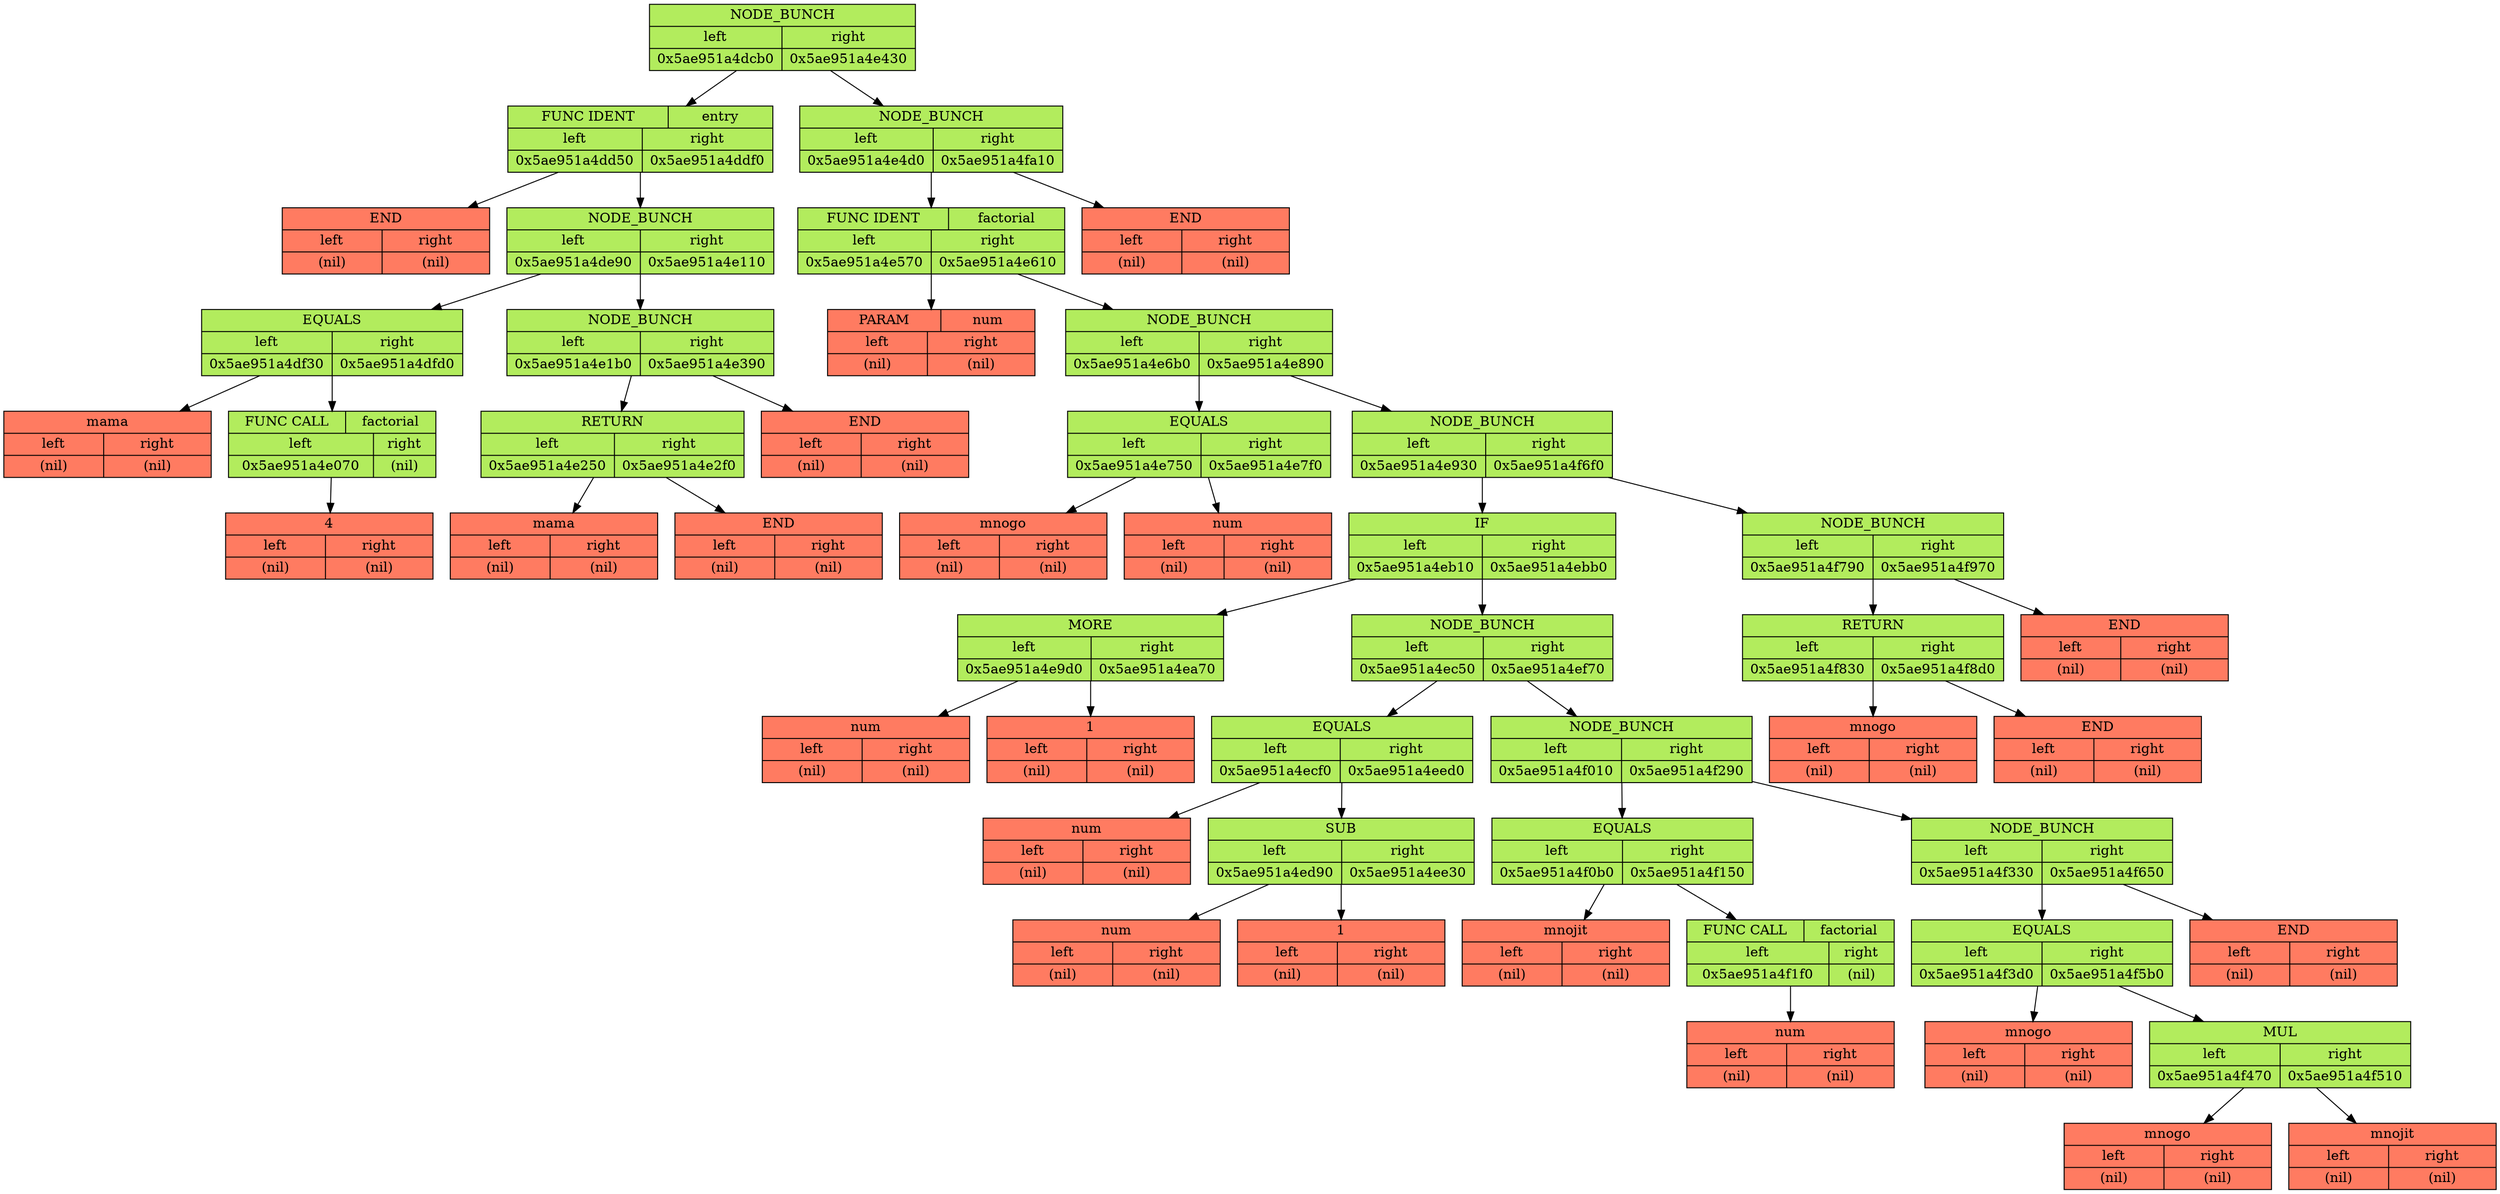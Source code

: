 digraph differentiator{
	rankdir=UD;
	bgcolor="#FFFFFF";	node[color="black", fontsize=14];
	fixedsize=true;
	Q0x5ae951a4dc10[style=filled, shape=record, fillcolor="#B2EC5D", width=3, label ="{NODE_BUNCH | {{left | 0x5ae951a4dcb0} | {right | 0x5ae951a4e430}}}" ]
	Q0x5ae951a4dcb0[style=filled, shape=record, fillcolor="#B2EC5D", width=3, label ="{{FUNC IDENT | entry} | {{left | 0x5ae951a4dd50} | {right | 0x5ae951a4ddf0}}}" ]
	Q0x5ae951a4dd50[style=filled, shape=record, fillcolor="#FF7B61", width=3, label ="{END | {{left | (nil)} | {right | (nil)}}}" ]

	Q0x5ae951a4ddf0[style=filled, shape=record, fillcolor="#B2EC5D", width=3, label ="{NODE_BUNCH | {{left | 0x5ae951a4de90} | {right | 0x5ae951a4e110}}}" ]
	Q0x5ae951a4de90[style=filled, shape=record, fillcolor="#B2EC5D", width=3, label ="{EQUALS | {{left | 0x5ae951a4df30} | {right | 0x5ae951a4dfd0}}}" ]
	Q0x5ae951a4df30[style=filled, shape=record, fillcolor="#FF7B61", width=3, label ="{mama | {{left | (nil)} | {right | (nil)}}}" ]

	Q0x5ae951a4dfd0[style=filled, shape=record, fillcolor="#B2EC5D", width=3, label ="{{FUNC CALL | factorial} | {{left | 0x5ae951a4e070} | {right | (nil)}}}" ]
	Q0x5ae951a4e070[style=filled, shape=record, fillcolor="#FF7B61", width=3, label ="{4 | {{left | (nil)} | {right | (nil)}}}" ]

	Q0x5ae951a4dfd0 -> Q0x5ae951a4e070

	Q0x5ae951a4de90 -> Q0x5ae951a4df30
	Q0x5ae951a4de90 -> Q0x5ae951a4dfd0

	Q0x5ae951a4e110[style=filled, shape=record, fillcolor="#B2EC5D", width=3, label ="{NODE_BUNCH | {{left | 0x5ae951a4e1b0} | {right | 0x5ae951a4e390}}}" ]
	Q0x5ae951a4e1b0[style=filled, shape=record, fillcolor="#B2EC5D", width=3, label ="{RETURN | {{left | 0x5ae951a4e250} | {right | 0x5ae951a4e2f0}}}" ]
	Q0x5ae951a4e250[style=filled, shape=record, fillcolor="#FF7B61", width=3, label ="{mama | {{left | (nil)} | {right | (nil)}}}" ]

	Q0x5ae951a4e2f0[style=filled, shape=record, fillcolor="#FF7B61", width=3, label ="{END | {{left | (nil)} | {right | (nil)}}}" ]

	Q0x5ae951a4e1b0 -> Q0x5ae951a4e250
	Q0x5ae951a4e1b0 -> Q0x5ae951a4e2f0

	Q0x5ae951a4e390[style=filled, shape=record, fillcolor="#FF7B61", width=3, label ="{END | {{left | (nil)} | {right | (nil)}}}" ]

	Q0x5ae951a4e110 -> Q0x5ae951a4e1b0
	Q0x5ae951a4e110 -> Q0x5ae951a4e390

	Q0x5ae951a4ddf0 -> Q0x5ae951a4de90
	Q0x5ae951a4ddf0 -> Q0x5ae951a4e110

	Q0x5ae951a4dcb0 -> Q0x5ae951a4dd50
	Q0x5ae951a4dcb0 -> Q0x5ae951a4ddf0

	Q0x5ae951a4e430[style=filled, shape=record, fillcolor="#B2EC5D", width=3, label ="{NODE_BUNCH | {{left | 0x5ae951a4e4d0} | {right | 0x5ae951a4fa10}}}" ]
	Q0x5ae951a4e4d0[style=filled, shape=record, fillcolor="#B2EC5D", width=3, label ="{{FUNC IDENT | factorial} | {{left | 0x5ae951a4e570} | {right | 0x5ae951a4e610}}}" ]
	Q0x5ae951a4e570[style=filled, shape=record, fillcolor="#FF7B61", width=3, label ="{{PARAM | num} | {{left | (nil)} | {right | (nil)}}}" ]

	Q0x5ae951a4e610[style=filled, shape=record, fillcolor="#B2EC5D", width=3, label ="{NODE_BUNCH | {{left | 0x5ae951a4e6b0} | {right | 0x5ae951a4e890}}}" ]
	Q0x5ae951a4e6b0[style=filled, shape=record, fillcolor="#B2EC5D", width=3, label ="{EQUALS | {{left | 0x5ae951a4e750} | {right | 0x5ae951a4e7f0}}}" ]
	Q0x5ae951a4e750[style=filled, shape=record, fillcolor="#FF7B61", width=3, label ="{mnogo | {{left | (nil)} | {right | (nil)}}}" ]

	Q0x5ae951a4e7f0[style=filled, shape=record, fillcolor="#FF7B61", width=3, label ="{num | {{left | (nil)} | {right | (nil)}}}" ]

	Q0x5ae951a4e6b0 -> Q0x5ae951a4e750
	Q0x5ae951a4e6b0 -> Q0x5ae951a4e7f0

	Q0x5ae951a4e890[style=filled, shape=record, fillcolor="#B2EC5D", width=3, label ="{NODE_BUNCH | {{left | 0x5ae951a4e930} | {right | 0x5ae951a4f6f0}}}" ]
	Q0x5ae951a4e930[style=filled, shape=record, fillcolor="#B2EC5D", width=3, label ="{IF | {{left | 0x5ae951a4eb10} | {right | 0x5ae951a4ebb0}}}" ]
	Q0x5ae951a4eb10[style=filled, shape=record, fillcolor="#B2EC5D", width=3, label ="{MORE | {{left | 0x5ae951a4e9d0} | {right | 0x5ae951a4ea70}}}" ]
	Q0x5ae951a4e9d0[style=filled, shape=record, fillcolor="#FF7B61", width=3, label ="{num | {{left | (nil)} | {right | (nil)}}}" ]

	Q0x5ae951a4ea70[style=filled, shape=record, fillcolor="#FF7B61", width=3, label ="{1 | {{left | (nil)} | {right | (nil)}}}" ]

	Q0x5ae951a4eb10 -> Q0x5ae951a4e9d0
	Q0x5ae951a4eb10 -> Q0x5ae951a4ea70

	Q0x5ae951a4ebb0[style=filled, shape=record, fillcolor="#B2EC5D", width=3, label ="{NODE_BUNCH | {{left | 0x5ae951a4ec50} | {right | 0x5ae951a4ef70}}}" ]
	Q0x5ae951a4ec50[style=filled, shape=record, fillcolor="#B2EC5D", width=3, label ="{EQUALS | {{left | 0x5ae951a4ecf0} | {right | 0x5ae951a4eed0}}}" ]
	Q0x5ae951a4ecf0[style=filled, shape=record, fillcolor="#FF7B61", width=3, label ="{num | {{left | (nil)} | {right | (nil)}}}" ]

	Q0x5ae951a4eed0[style=filled, shape=record, fillcolor="#B2EC5D", width=3, label ="{SUB | {{left | 0x5ae951a4ed90} | {right | 0x5ae951a4ee30}}}" ]
	Q0x5ae951a4ed90[style=filled, shape=record, fillcolor="#FF7B61", width=3, label ="{num | {{left | (nil)} | {right | (nil)}}}" ]

	Q0x5ae951a4ee30[style=filled, shape=record, fillcolor="#FF7B61", width=3, label ="{1 | {{left | (nil)} | {right | (nil)}}}" ]

	Q0x5ae951a4eed0 -> Q0x5ae951a4ed90
	Q0x5ae951a4eed0 -> Q0x5ae951a4ee30

	Q0x5ae951a4ec50 -> Q0x5ae951a4ecf0
	Q0x5ae951a4ec50 -> Q0x5ae951a4eed0

	Q0x5ae951a4ef70[style=filled, shape=record, fillcolor="#B2EC5D", width=3, label ="{NODE_BUNCH | {{left | 0x5ae951a4f010} | {right | 0x5ae951a4f290}}}" ]
	Q0x5ae951a4f010[style=filled, shape=record, fillcolor="#B2EC5D", width=3, label ="{EQUALS | {{left | 0x5ae951a4f0b0} | {right | 0x5ae951a4f150}}}" ]
	Q0x5ae951a4f0b0[style=filled, shape=record, fillcolor="#FF7B61", width=3, label ="{mnojit | {{left | (nil)} | {right | (nil)}}}" ]

	Q0x5ae951a4f150[style=filled, shape=record, fillcolor="#B2EC5D", width=3, label ="{{FUNC CALL | factorial} | {{left | 0x5ae951a4f1f0} | {right | (nil)}}}" ]
	Q0x5ae951a4f1f0[style=filled, shape=record, fillcolor="#FF7B61", width=3, label ="{num | {{left | (nil)} | {right | (nil)}}}" ]

	Q0x5ae951a4f150 -> Q0x5ae951a4f1f0

	Q0x5ae951a4f010 -> Q0x5ae951a4f0b0
	Q0x5ae951a4f010 -> Q0x5ae951a4f150

	Q0x5ae951a4f290[style=filled, shape=record, fillcolor="#B2EC5D", width=3, label ="{NODE_BUNCH | {{left | 0x5ae951a4f330} | {right | 0x5ae951a4f650}}}" ]
	Q0x5ae951a4f330[style=filled, shape=record, fillcolor="#B2EC5D", width=3, label ="{EQUALS | {{left | 0x5ae951a4f3d0} | {right | 0x5ae951a4f5b0}}}" ]
	Q0x5ae951a4f3d0[style=filled, shape=record, fillcolor="#FF7B61", width=3, label ="{mnogo | {{left | (nil)} | {right | (nil)}}}" ]

	Q0x5ae951a4f5b0[style=filled, shape=record, fillcolor="#B2EC5D", width=3, label ="{MUL | {{left | 0x5ae951a4f470} | {right | 0x5ae951a4f510}}}" ]
	Q0x5ae951a4f470[style=filled, shape=record, fillcolor="#FF7B61", width=3, label ="{mnogo | {{left | (nil)} | {right | (nil)}}}" ]

	Q0x5ae951a4f510[style=filled, shape=record, fillcolor="#FF7B61", width=3, label ="{mnojit | {{left | (nil)} | {right | (nil)}}}" ]

	Q0x5ae951a4f5b0 -> Q0x5ae951a4f470
	Q0x5ae951a4f5b0 -> Q0x5ae951a4f510

	Q0x5ae951a4f330 -> Q0x5ae951a4f3d0
	Q0x5ae951a4f330 -> Q0x5ae951a4f5b0

	Q0x5ae951a4f650[style=filled, shape=record, fillcolor="#FF7B61", width=3, label ="{END | {{left | (nil)} | {right | (nil)}}}" ]

	Q0x5ae951a4f290 -> Q0x5ae951a4f330
	Q0x5ae951a4f290 -> Q0x5ae951a4f650

	Q0x5ae951a4ef70 -> Q0x5ae951a4f010
	Q0x5ae951a4ef70 -> Q0x5ae951a4f290

	Q0x5ae951a4ebb0 -> Q0x5ae951a4ec50
	Q0x5ae951a4ebb0 -> Q0x5ae951a4ef70

	Q0x5ae951a4e930 -> Q0x5ae951a4eb10
	Q0x5ae951a4e930 -> Q0x5ae951a4ebb0

	Q0x5ae951a4f6f0[style=filled, shape=record, fillcolor="#B2EC5D", width=3, label ="{NODE_BUNCH | {{left | 0x5ae951a4f790} | {right | 0x5ae951a4f970}}}" ]
	Q0x5ae951a4f790[style=filled, shape=record, fillcolor="#B2EC5D", width=3, label ="{RETURN | {{left | 0x5ae951a4f830} | {right | 0x5ae951a4f8d0}}}" ]
	Q0x5ae951a4f830[style=filled, shape=record, fillcolor="#FF7B61", width=3, label ="{mnogo | {{left | (nil)} | {right | (nil)}}}" ]

	Q0x5ae951a4f8d0[style=filled, shape=record, fillcolor="#FF7B61", width=3, label ="{END | {{left | (nil)} | {right | (nil)}}}" ]

	Q0x5ae951a4f790 -> Q0x5ae951a4f830
	Q0x5ae951a4f790 -> Q0x5ae951a4f8d0

	Q0x5ae951a4f970[style=filled, shape=record, fillcolor="#FF7B61", width=3, label ="{END | {{left | (nil)} | {right | (nil)}}}" ]

	Q0x5ae951a4f6f0 -> Q0x5ae951a4f790
	Q0x5ae951a4f6f0 -> Q0x5ae951a4f970

	Q0x5ae951a4e890 -> Q0x5ae951a4e930
	Q0x5ae951a4e890 -> Q0x5ae951a4f6f0

	Q0x5ae951a4e610 -> Q0x5ae951a4e6b0
	Q0x5ae951a4e610 -> Q0x5ae951a4e890

	Q0x5ae951a4e4d0 -> Q0x5ae951a4e570
	Q0x5ae951a4e4d0 -> Q0x5ae951a4e610

	Q0x5ae951a4fa10[style=filled, shape=record, fillcolor="#FF7B61", width=3, label ="{END | {{left | (nil)} | {right | (nil)}}}" ]

	Q0x5ae951a4e430 -> Q0x5ae951a4e4d0
	Q0x5ae951a4e430 -> Q0x5ae951a4fa10

	Q0x5ae951a4dc10 -> Q0x5ae951a4dcb0
	Q0x5ae951a4dc10 -> Q0x5ae951a4e430

}
